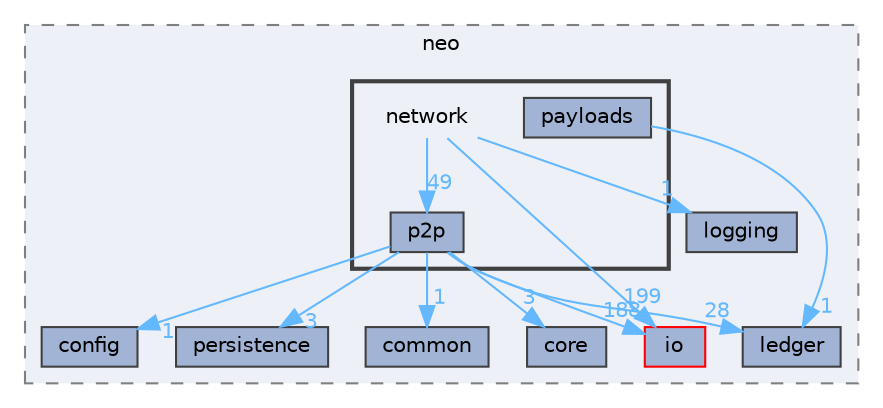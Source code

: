 digraph "include/neo/network"
{
 // LATEX_PDF_SIZE
  bgcolor="transparent";
  edge [fontname=Helvetica,fontsize=10,labelfontname=Helvetica,labelfontsize=10];
  node [fontname=Helvetica,fontsize=10,shape=box,height=0.2,width=0.4];
  compound=true
  subgraph clusterdir_8edea8149d7e00842ba8fdc4f4695c6b {
    graph [ bgcolor="#edf0f7", pencolor="grey50", label="neo", fontname=Helvetica,fontsize=10 style="filled,dashed", URL="dir_8edea8149d7e00842ba8fdc4f4695c6b.html",tooltip=""]
  dir_a46a28fba43bd7a324367dd633ce3fbb [label="io", fillcolor="#a2b4d6", color="red", style="filled", URL="dir_a46a28fba43bd7a324367dd633ce3fbb.html",tooltip=""];
  dir_42158325fcaf772edac7fdf01d4e3bd7 [label="common", fillcolor="#a2b4d6", color="grey25", style="filled", URL="dir_42158325fcaf772edac7fdf01d4e3bd7.html",tooltip=""];
  dir_ab6adf0d2cf033aa28a1ee10625cf246 [label="config", fillcolor="#a2b4d6", color="grey25", style="filled", URL="dir_ab6adf0d2cf033aa28a1ee10625cf246.html",tooltip=""];
  dir_37d8e5daf0ea5fe7c879fdd1c39eb55f [label="persistence", fillcolor="#a2b4d6", color="grey25", style="filled", URL="dir_37d8e5daf0ea5fe7c879fdd1c39eb55f.html",tooltip=""];
  dir_c05ada2e0bde29b000c32b6c7f65477e [label="logging", fillcolor="#a2b4d6", color="grey25", style="filled", URL="dir_c05ada2e0bde29b000c32b6c7f65477e.html",tooltip=""];
  dir_265785174721d141513467cd49f63251 [label="ledger", fillcolor="#a2b4d6", color="grey25", style="filled", URL="dir_265785174721d141513467cd49f63251.html",tooltip=""];
  dir_7512adf86799035ca2a27394cfceeffe [label="core", fillcolor="#a2b4d6", color="grey25", style="filled", URL="dir_7512adf86799035ca2a27394cfceeffe.html",tooltip=""];
  subgraph clusterdir_70f7bc972b7ef8396e0400925c4092c0 {
    graph [ bgcolor="#edf0f7", pencolor="grey25", label="", fontname=Helvetica,fontsize=10 style="filled,bold", URL="dir_70f7bc972b7ef8396e0400925c4092c0.html",tooltip=""]
    dir_70f7bc972b7ef8396e0400925c4092c0 [shape=plaintext, label="network"];
  dir_3ba06a22eaf51376f4152bbf0b467f1a [label="p2p", fillcolor="#a2b4d6", color="grey25", style="filled", URL="dir_3ba06a22eaf51376f4152bbf0b467f1a.html",tooltip=""];
  dir_26bd07835fd4819a66a4474c1e04a420 [label="payloads", fillcolor="#a2b4d6", color="grey25", style="filled", URL="dir_26bd07835fd4819a66a4474c1e04a420.html",tooltip=""];
  }
  }
  dir_70f7bc972b7ef8396e0400925c4092c0->dir_3ba06a22eaf51376f4152bbf0b467f1a [headlabel="49", labeldistance=1.5 headhref="dir_000039_000044.html" href="dir_000039_000044.html" color="steelblue1" fontcolor="steelblue1"];
  dir_70f7bc972b7ef8396e0400925c4092c0->dir_a46a28fba43bd7a324367dd633ce3fbb [headlabel="199", labeldistance=1.5 headhref="dir_000039_000020.html" href="dir_000039_000020.html" color="steelblue1" fontcolor="steelblue1"];
  dir_70f7bc972b7ef8396e0400925c4092c0->dir_c05ada2e0bde29b000c32b6c7f65477e [headlabel="1", labeldistance=1.5 headhref="dir_000039_000026.html" href="dir_000039_000026.html" color="steelblue1" fontcolor="steelblue1"];
  dir_3ba06a22eaf51376f4152bbf0b467f1a->dir_265785174721d141513467cd49f63251 [headlabel="28", labeldistance=1.5 headhref="dir_000044_000024.html" href="dir_000044_000024.html" color="steelblue1" fontcolor="steelblue1"];
  dir_3ba06a22eaf51376f4152bbf0b467f1a->dir_37d8e5daf0ea5fe7c879fdd1c39eb55f [headlabel="3", labeldistance=1.5 headhref="dir_000044_000049.html" href="dir_000044_000049.html" color="steelblue1" fontcolor="steelblue1"];
  dir_3ba06a22eaf51376f4152bbf0b467f1a->dir_7512adf86799035ca2a27394cfceeffe [headlabel="3", labeldistance=1.5 headhref="dir_000044_000010.html" href="dir_000044_000010.html" color="steelblue1" fontcolor="steelblue1"];
  dir_3ba06a22eaf51376f4152bbf0b467f1a->dir_a46a28fba43bd7a324367dd633ce3fbb [headlabel="188", labeldistance=1.5 headhref="dir_000044_000020.html" href="dir_000044_000020.html" color="steelblue1" fontcolor="steelblue1"];
  dir_3ba06a22eaf51376f4152bbf0b467f1a->dir_ab6adf0d2cf033aa28a1ee10625cf246 [headlabel="1", labeldistance=1.5 headhref="dir_000044_000005.html" href="dir_000044_000005.html" color="steelblue1" fontcolor="steelblue1"];
  dir_3ba06a22eaf51376f4152bbf0b467f1a->dir_42158325fcaf772edac7fdf01d4e3bd7 [headlabel="1", labeldistance=1.5 headhref="dir_000044_000004.html" href="dir_000044_000004.html" color="steelblue1" fontcolor="steelblue1"];
  dir_26bd07835fd4819a66a4474c1e04a420->dir_265785174721d141513467cd49f63251 [headlabel="1", labeldistance=1.5 headhref="dir_000047_000024.html" href="dir_000047_000024.html" color="steelblue1" fontcolor="steelblue1"];
}
